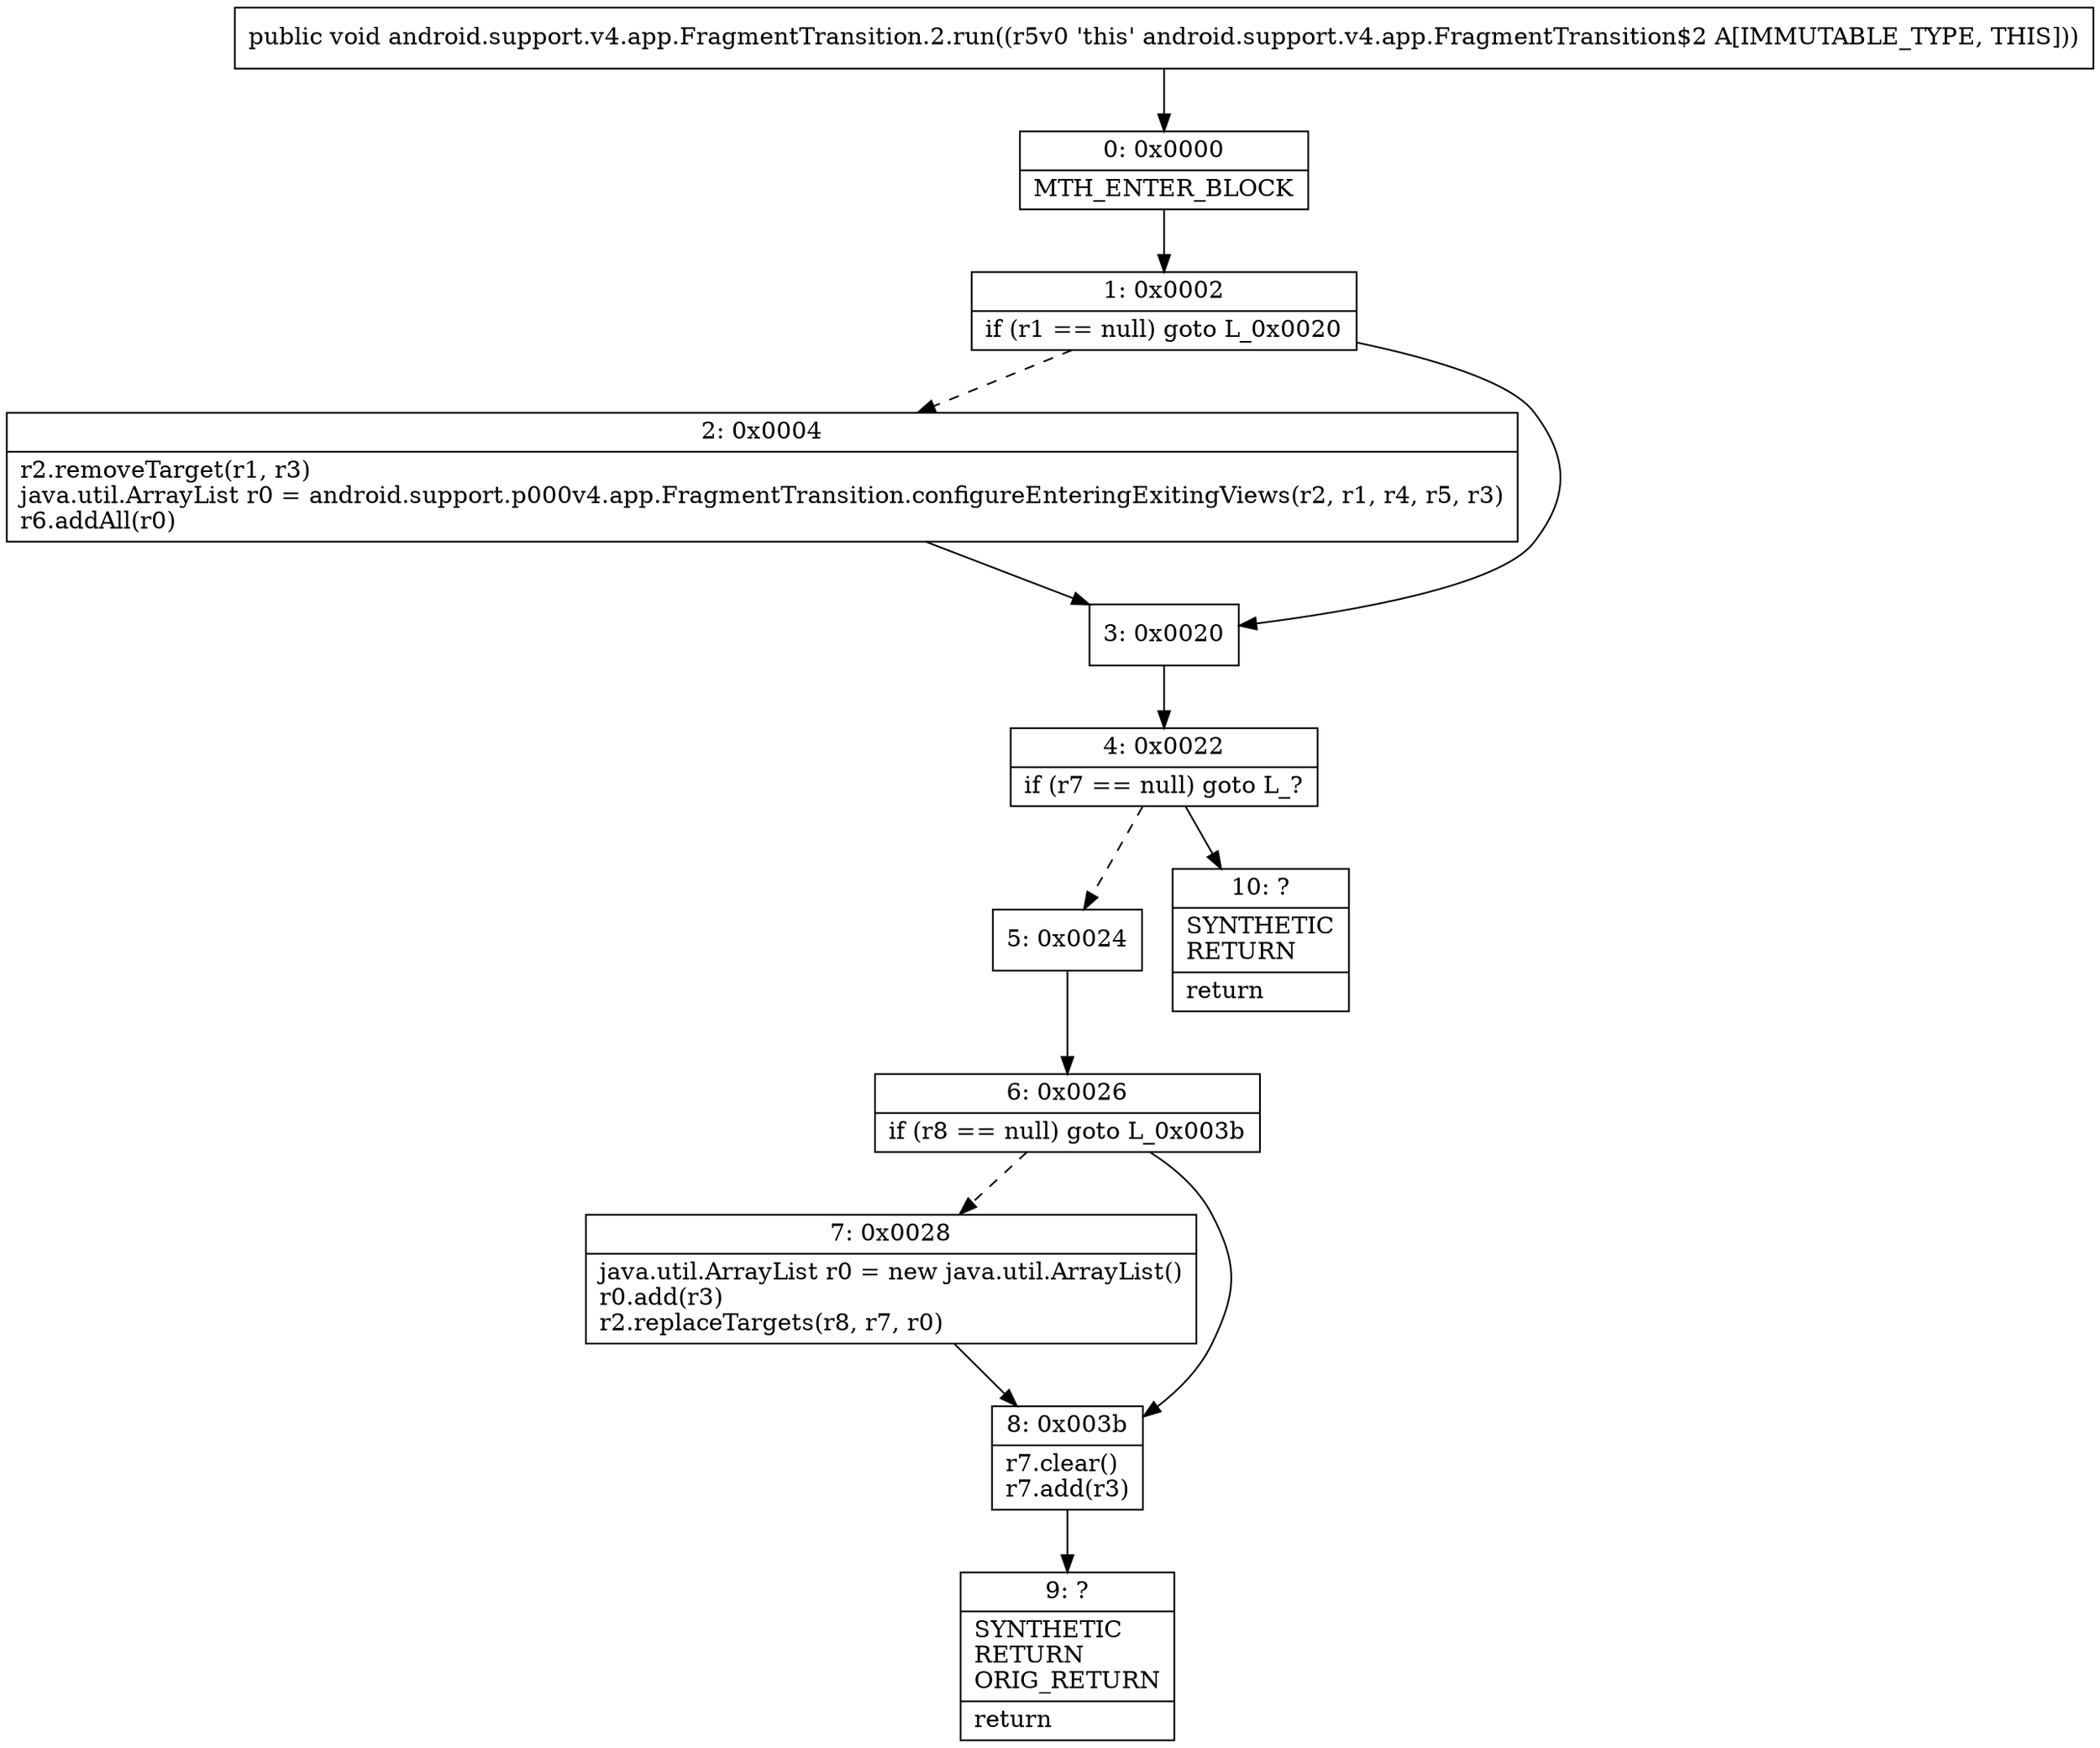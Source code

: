 digraph "CFG forandroid.support.v4.app.FragmentTransition.2.run()V" {
Node_0 [shape=record,label="{0\:\ 0x0000|MTH_ENTER_BLOCK\l}"];
Node_1 [shape=record,label="{1\:\ 0x0002|if (r1 == null) goto L_0x0020\l}"];
Node_2 [shape=record,label="{2\:\ 0x0004|r2.removeTarget(r1, r3)\ljava.util.ArrayList r0 = android.support.p000v4.app.FragmentTransition.configureEnteringExitingViews(r2, r1, r4, r5, r3)\lr6.addAll(r0)\l}"];
Node_3 [shape=record,label="{3\:\ 0x0020}"];
Node_4 [shape=record,label="{4\:\ 0x0022|if (r7 == null) goto L_?\l}"];
Node_5 [shape=record,label="{5\:\ 0x0024}"];
Node_6 [shape=record,label="{6\:\ 0x0026|if (r8 == null) goto L_0x003b\l}"];
Node_7 [shape=record,label="{7\:\ 0x0028|java.util.ArrayList r0 = new java.util.ArrayList()\lr0.add(r3)\lr2.replaceTargets(r8, r7, r0)\l}"];
Node_8 [shape=record,label="{8\:\ 0x003b|r7.clear()\lr7.add(r3)\l}"];
Node_9 [shape=record,label="{9\:\ ?|SYNTHETIC\lRETURN\lORIG_RETURN\l|return\l}"];
Node_10 [shape=record,label="{10\:\ ?|SYNTHETIC\lRETURN\l|return\l}"];
MethodNode[shape=record,label="{public void android.support.v4.app.FragmentTransition.2.run((r5v0 'this' android.support.v4.app.FragmentTransition$2 A[IMMUTABLE_TYPE, THIS])) }"];
MethodNode -> Node_0;
Node_0 -> Node_1;
Node_1 -> Node_2[style=dashed];
Node_1 -> Node_3;
Node_2 -> Node_3;
Node_3 -> Node_4;
Node_4 -> Node_5[style=dashed];
Node_4 -> Node_10;
Node_5 -> Node_6;
Node_6 -> Node_7[style=dashed];
Node_6 -> Node_8;
Node_7 -> Node_8;
Node_8 -> Node_9;
}

